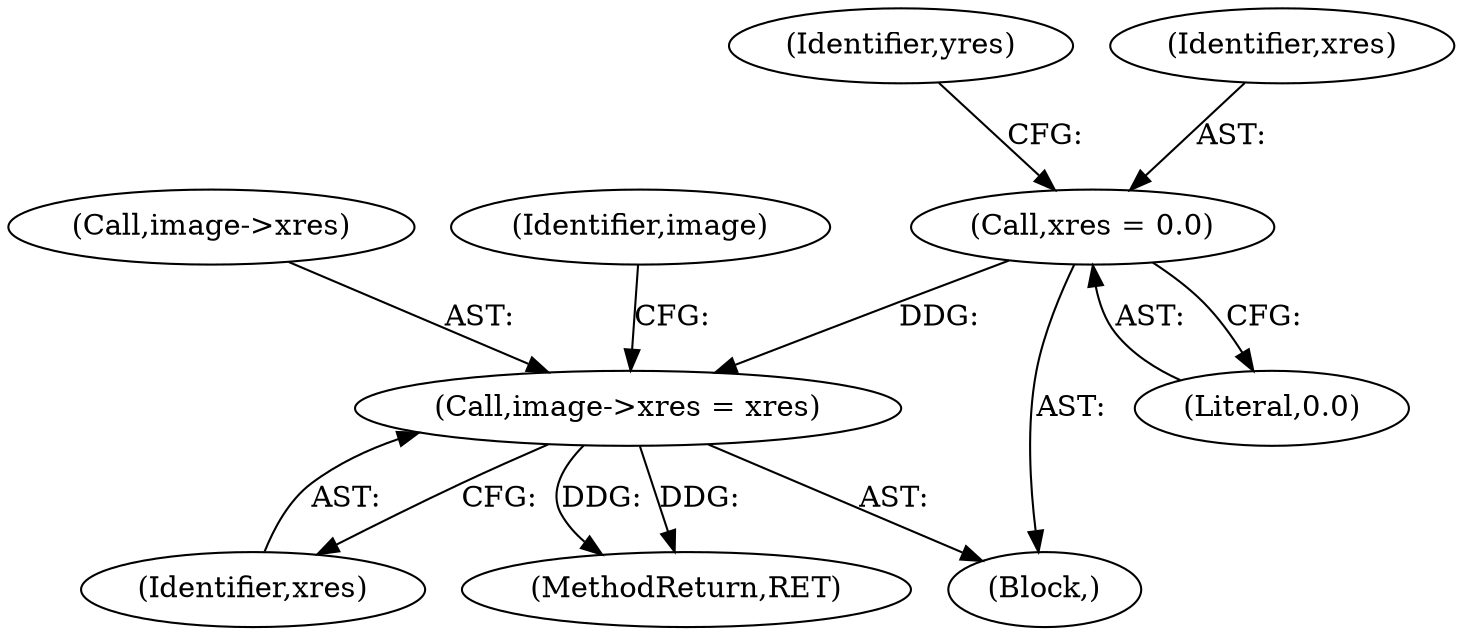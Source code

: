 digraph "0_libtiff_83a4b92815ea04969d494416eaae3d4c6b338e4a#diff-c8b4b355f9b5c06d585b23138e1c185f_5@pointer" {
"1000449" [label="(Call,image->xres = xres)"];
"1000135" [label="(Call,xres = 0.0)"];
"1000140" [label="(Identifier,yres)"];
"1000450" [label="(Call,image->xres)"];
"1000132" [label="(Block,)"];
"1000136" [label="(Identifier,xres)"];
"1000456" [label="(Identifier,image)"];
"1000137" [label="(Literal,0.0)"];
"1000449" [label="(Call,image->xres = xres)"];
"1000453" [label="(Identifier,xres)"];
"1001214" [label="(MethodReturn,RET)"];
"1000135" [label="(Call,xres = 0.0)"];
"1000449" -> "1000132"  [label="AST: "];
"1000449" -> "1000453"  [label="CFG: "];
"1000450" -> "1000449"  [label="AST: "];
"1000453" -> "1000449"  [label="AST: "];
"1000456" -> "1000449"  [label="CFG: "];
"1000449" -> "1001214"  [label="DDG: "];
"1000449" -> "1001214"  [label="DDG: "];
"1000135" -> "1000449"  [label="DDG: "];
"1000135" -> "1000132"  [label="AST: "];
"1000135" -> "1000137"  [label="CFG: "];
"1000136" -> "1000135"  [label="AST: "];
"1000137" -> "1000135"  [label="AST: "];
"1000140" -> "1000135"  [label="CFG: "];
}
